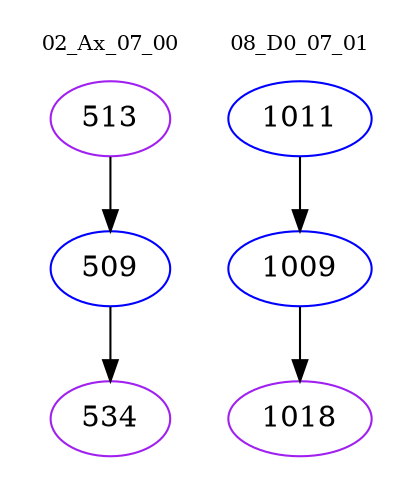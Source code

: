 digraph{
subgraph cluster_0 {
color = white
label = "02_Ax_07_00";
fontsize=10;
T0_513 [label="513", color="purple"]
T0_513 -> T0_509 [color="black"]
T0_509 [label="509", color="blue"]
T0_509 -> T0_534 [color="black"]
T0_534 [label="534", color="purple"]
}
subgraph cluster_1 {
color = white
label = "08_D0_07_01";
fontsize=10;
T1_1011 [label="1011", color="blue"]
T1_1011 -> T1_1009 [color="black"]
T1_1009 [label="1009", color="blue"]
T1_1009 -> T1_1018 [color="black"]
T1_1018 [label="1018", color="purple"]
}
}
